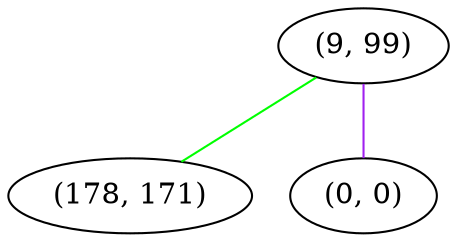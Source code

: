 graph "" {
"(9, 99)";
"(178, 171)";
"(0, 0)";
"(9, 99)" -- "(0, 0)"  [color=purple, key=0, weight=4];
"(9, 99)" -- "(178, 171)"  [color=green, key=0, weight=2];
}

